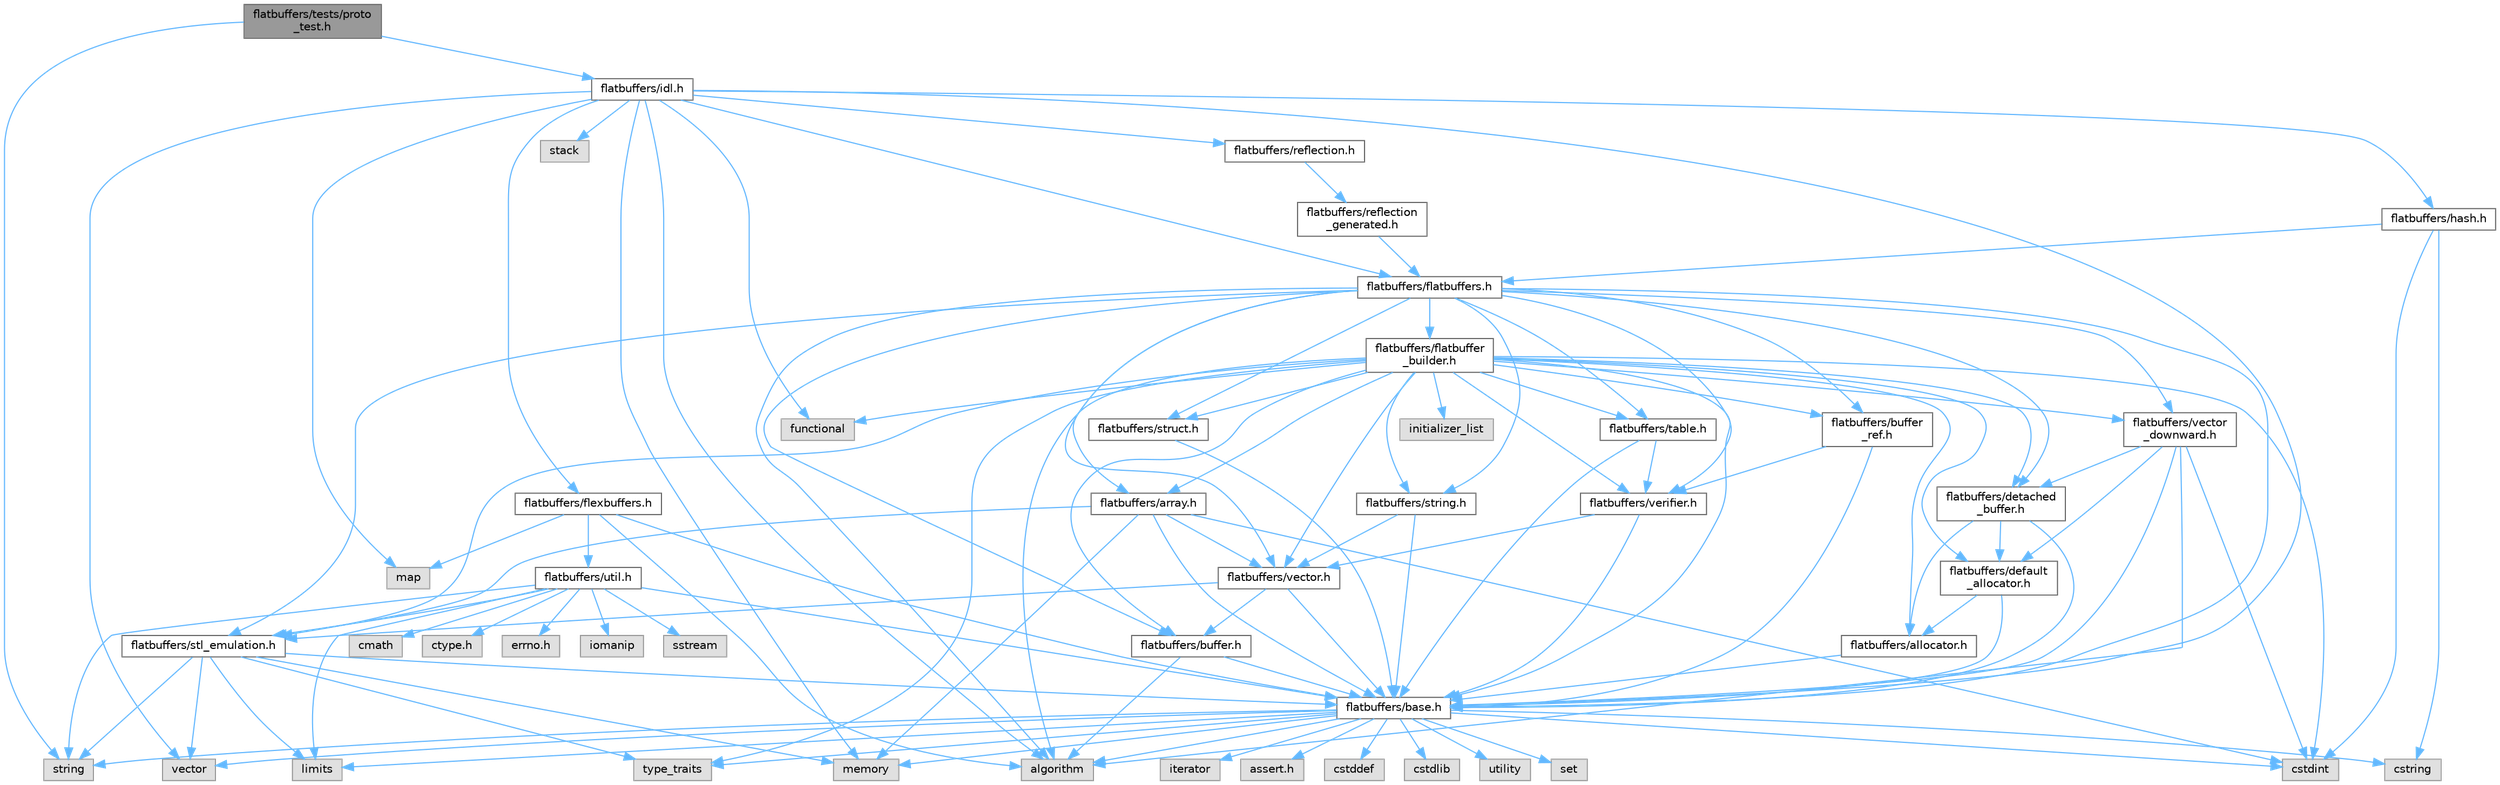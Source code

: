 digraph "flatbuffers/tests/proto_test.h"
{
 // LATEX_PDF_SIZE
  bgcolor="transparent";
  edge [fontname=Helvetica,fontsize=10,labelfontname=Helvetica,labelfontsize=10];
  node [fontname=Helvetica,fontsize=10,shape=box,height=0.2,width=0.4];
  Node1 [id="Node000001",label="flatbuffers/tests/proto\l_test.h",height=0.2,width=0.4,color="gray40", fillcolor="grey60", style="filled", fontcolor="black",tooltip=" "];
  Node1 -> Node2 [id="edge1_Node000001_Node000002",color="steelblue1",style="solid",tooltip=" "];
  Node2 [id="Node000002",label="flatbuffers/idl.h",height=0.2,width=0.4,color="grey40", fillcolor="white", style="filled",URL="$idl_8h.html",tooltip=" "];
  Node2 -> Node3 [id="edge2_Node000002_Node000003",color="steelblue1",style="solid",tooltip=" "];
  Node3 [id="Node000003",label="algorithm",height=0.2,width=0.4,color="grey60", fillcolor="#E0E0E0", style="filled",tooltip=" "];
  Node2 -> Node4 [id="edge3_Node000002_Node000004",color="steelblue1",style="solid",tooltip=" "];
  Node4 [id="Node000004",label="functional",height=0.2,width=0.4,color="grey60", fillcolor="#E0E0E0", style="filled",tooltip=" "];
  Node2 -> Node5 [id="edge4_Node000002_Node000005",color="steelblue1",style="solid",tooltip=" "];
  Node5 [id="Node000005",label="map",height=0.2,width=0.4,color="grey60", fillcolor="#E0E0E0", style="filled",tooltip=" "];
  Node2 -> Node6 [id="edge5_Node000002_Node000006",color="steelblue1",style="solid",tooltip=" "];
  Node6 [id="Node000006",label="memory",height=0.2,width=0.4,color="grey60", fillcolor="#E0E0E0", style="filled",tooltip=" "];
  Node2 -> Node7 [id="edge6_Node000002_Node000007",color="steelblue1",style="solid",tooltip=" "];
  Node7 [id="Node000007",label="stack",height=0.2,width=0.4,color="grey60", fillcolor="#E0E0E0", style="filled",tooltip=" "];
  Node2 -> Node8 [id="edge7_Node000002_Node000008",color="steelblue1",style="solid",tooltip=" "];
  Node8 [id="Node000008",label="vector",height=0.2,width=0.4,color="grey60", fillcolor="#E0E0E0", style="filled",tooltip=" "];
  Node2 -> Node9 [id="edge8_Node000002_Node000009",color="steelblue1",style="solid",tooltip=" "];
  Node9 [id="Node000009",label="flatbuffers/base.h",height=0.2,width=0.4,color="grey40", fillcolor="white", style="filled",URL="$base_8h.html",tooltip=" "];
  Node9 -> Node10 [id="edge9_Node000009_Node000010",color="steelblue1",style="solid",tooltip=" "];
  Node10 [id="Node000010",label="assert.h",height=0.2,width=0.4,color="grey60", fillcolor="#E0E0E0", style="filled",tooltip=" "];
  Node9 -> Node11 [id="edge10_Node000009_Node000011",color="steelblue1",style="solid",tooltip=" "];
  Node11 [id="Node000011",label="cstdint",height=0.2,width=0.4,color="grey60", fillcolor="#E0E0E0", style="filled",tooltip=" "];
  Node9 -> Node12 [id="edge11_Node000009_Node000012",color="steelblue1",style="solid",tooltip=" "];
  Node12 [id="Node000012",label="cstddef",height=0.2,width=0.4,color="grey60", fillcolor="#E0E0E0", style="filled",tooltip=" "];
  Node9 -> Node13 [id="edge12_Node000009_Node000013",color="steelblue1",style="solid",tooltip=" "];
  Node13 [id="Node000013",label="cstdlib",height=0.2,width=0.4,color="grey60", fillcolor="#E0E0E0", style="filled",tooltip=" "];
  Node9 -> Node14 [id="edge13_Node000009_Node000014",color="steelblue1",style="solid",tooltip=" "];
  Node14 [id="Node000014",label="cstring",height=0.2,width=0.4,color="grey60", fillcolor="#E0E0E0", style="filled",tooltip=" "];
  Node9 -> Node15 [id="edge14_Node000009_Node000015",color="steelblue1",style="solid",tooltip=" "];
  Node15 [id="Node000015",label="utility",height=0.2,width=0.4,color="grey60", fillcolor="#E0E0E0", style="filled",tooltip=" "];
  Node9 -> Node16 [id="edge15_Node000009_Node000016",color="steelblue1",style="solid",tooltip=" "];
  Node16 [id="Node000016",label="string",height=0.2,width=0.4,color="grey60", fillcolor="#E0E0E0", style="filled",tooltip=" "];
  Node9 -> Node17 [id="edge16_Node000009_Node000017",color="steelblue1",style="solid",tooltip=" "];
  Node17 [id="Node000017",label="type_traits",height=0.2,width=0.4,color="grey60", fillcolor="#E0E0E0", style="filled",tooltip=" "];
  Node9 -> Node8 [id="edge17_Node000009_Node000008",color="steelblue1",style="solid",tooltip=" "];
  Node9 -> Node18 [id="edge18_Node000009_Node000018",color="steelblue1",style="solid",tooltip=" "];
  Node18 [id="Node000018",label="set",height=0.2,width=0.4,color="grey60", fillcolor="#E0E0E0", style="filled",tooltip=" "];
  Node9 -> Node3 [id="edge19_Node000009_Node000003",color="steelblue1",style="solid",tooltip=" "];
  Node9 -> Node19 [id="edge20_Node000009_Node000019",color="steelblue1",style="solid",tooltip=" "];
  Node19 [id="Node000019",label="limits",height=0.2,width=0.4,color="grey60", fillcolor="#E0E0E0", style="filled",tooltip=" "];
  Node9 -> Node20 [id="edge21_Node000009_Node000020",color="steelblue1",style="solid",tooltip=" "];
  Node20 [id="Node000020",label="iterator",height=0.2,width=0.4,color="grey60", fillcolor="#E0E0E0", style="filled",tooltip=" "];
  Node9 -> Node6 [id="edge22_Node000009_Node000006",color="steelblue1",style="solid",tooltip=" "];
  Node2 -> Node21 [id="edge23_Node000002_Node000021",color="steelblue1",style="solid",tooltip=" "];
  Node21 [id="Node000021",label="flatbuffers/flatbuffers.h",height=0.2,width=0.4,color="grey40", fillcolor="white", style="filled",URL="$flatbuffers_8h.html",tooltip=" "];
  Node21 -> Node3 [id="edge24_Node000021_Node000003",color="steelblue1",style="solid",tooltip=" "];
  Node21 -> Node22 [id="edge25_Node000021_Node000022",color="steelblue1",style="solid",tooltip=" "];
  Node22 [id="Node000022",label="flatbuffers/array.h",height=0.2,width=0.4,color="grey40", fillcolor="white", style="filled",URL="$array_8h.html",tooltip=" "];
  Node22 -> Node11 [id="edge26_Node000022_Node000011",color="steelblue1",style="solid",tooltip=" "];
  Node22 -> Node6 [id="edge27_Node000022_Node000006",color="steelblue1",style="solid",tooltip=" "];
  Node22 -> Node9 [id="edge28_Node000022_Node000009",color="steelblue1",style="solid",tooltip=" "];
  Node22 -> Node23 [id="edge29_Node000022_Node000023",color="steelblue1",style="solid",tooltip=" "];
  Node23 [id="Node000023",label="flatbuffers/stl_emulation.h",height=0.2,width=0.4,color="grey40", fillcolor="white", style="filled",URL="$stl__emulation_8h.html",tooltip=" "];
  Node23 -> Node9 [id="edge30_Node000023_Node000009",color="steelblue1",style="solid",tooltip=" "];
  Node23 -> Node16 [id="edge31_Node000023_Node000016",color="steelblue1",style="solid",tooltip=" "];
  Node23 -> Node17 [id="edge32_Node000023_Node000017",color="steelblue1",style="solid",tooltip=" "];
  Node23 -> Node8 [id="edge33_Node000023_Node000008",color="steelblue1",style="solid",tooltip=" "];
  Node23 -> Node6 [id="edge34_Node000023_Node000006",color="steelblue1",style="solid",tooltip=" "];
  Node23 -> Node19 [id="edge35_Node000023_Node000019",color="steelblue1",style="solid",tooltip=" "];
  Node22 -> Node24 [id="edge36_Node000022_Node000024",color="steelblue1",style="solid",tooltip=" "];
  Node24 [id="Node000024",label="flatbuffers/vector.h",height=0.2,width=0.4,color="grey40", fillcolor="white", style="filled",URL="$vector_8h.html",tooltip=" "];
  Node24 -> Node9 [id="edge37_Node000024_Node000009",color="steelblue1",style="solid",tooltip=" "];
  Node24 -> Node25 [id="edge38_Node000024_Node000025",color="steelblue1",style="solid",tooltip=" "];
  Node25 [id="Node000025",label="flatbuffers/buffer.h",height=0.2,width=0.4,color="grey40", fillcolor="white", style="filled",URL="$buffer_8h.html",tooltip=" "];
  Node25 -> Node3 [id="edge39_Node000025_Node000003",color="steelblue1",style="solid",tooltip=" "];
  Node25 -> Node9 [id="edge40_Node000025_Node000009",color="steelblue1",style="solid",tooltip=" "];
  Node24 -> Node23 [id="edge41_Node000024_Node000023",color="steelblue1",style="solid",tooltip=" "];
  Node21 -> Node9 [id="edge42_Node000021_Node000009",color="steelblue1",style="solid",tooltip=" "];
  Node21 -> Node25 [id="edge43_Node000021_Node000025",color="steelblue1",style="solid",tooltip=" "];
  Node21 -> Node26 [id="edge44_Node000021_Node000026",color="steelblue1",style="solid",tooltip=" "];
  Node26 [id="Node000026",label="flatbuffers/buffer\l_ref.h",height=0.2,width=0.4,color="grey40", fillcolor="white", style="filled",URL="$buffer__ref_8h.html",tooltip=" "];
  Node26 -> Node9 [id="edge45_Node000026_Node000009",color="steelblue1",style="solid",tooltip=" "];
  Node26 -> Node27 [id="edge46_Node000026_Node000027",color="steelblue1",style="solid",tooltip=" "];
  Node27 [id="Node000027",label="flatbuffers/verifier.h",height=0.2,width=0.4,color="grey40", fillcolor="white", style="filled",URL="$verifier_8h.html",tooltip=" "];
  Node27 -> Node9 [id="edge47_Node000027_Node000009",color="steelblue1",style="solid",tooltip=" "];
  Node27 -> Node24 [id="edge48_Node000027_Node000024",color="steelblue1",style="solid",tooltip=" "];
  Node21 -> Node28 [id="edge49_Node000021_Node000028",color="steelblue1",style="solid",tooltip=" "];
  Node28 [id="Node000028",label="flatbuffers/detached\l_buffer.h",height=0.2,width=0.4,color="grey40", fillcolor="white", style="filled",URL="$detached__buffer_8h.html",tooltip=" "];
  Node28 -> Node29 [id="edge50_Node000028_Node000029",color="steelblue1",style="solid",tooltip=" "];
  Node29 [id="Node000029",label="flatbuffers/allocator.h",height=0.2,width=0.4,color="grey40", fillcolor="white", style="filled",URL="$allocator_8h.html",tooltip=" "];
  Node29 -> Node9 [id="edge51_Node000029_Node000009",color="steelblue1",style="solid",tooltip=" "];
  Node28 -> Node9 [id="edge52_Node000028_Node000009",color="steelblue1",style="solid",tooltip=" "];
  Node28 -> Node30 [id="edge53_Node000028_Node000030",color="steelblue1",style="solid",tooltip=" "];
  Node30 [id="Node000030",label="flatbuffers/default\l_allocator.h",height=0.2,width=0.4,color="grey40", fillcolor="white", style="filled",URL="$default__allocator_8h.html",tooltip=" "];
  Node30 -> Node29 [id="edge54_Node000030_Node000029",color="steelblue1",style="solid",tooltip=" "];
  Node30 -> Node9 [id="edge55_Node000030_Node000009",color="steelblue1",style="solid",tooltip=" "];
  Node21 -> Node31 [id="edge56_Node000021_Node000031",color="steelblue1",style="solid",tooltip=" "];
  Node31 [id="Node000031",label="flatbuffers/flatbuffer\l_builder.h",height=0.2,width=0.4,color="grey40", fillcolor="white", style="filled",URL="$flatbuffer__builder_8h.html",tooltip=" "];
  Node31 -> Node3 [id="edge57_Node000031_Node000003",color="steelblue1",style="solid",tooltip=" "];
  Node31 -> Node11 [id="edge58_Node000031_Node000011",color="steelblue1",style="solid",tooltip=" "];
  Node31 -> Node4 [id="edge59_Node000031_Node000004",color="steelblue1",style="solid",tooltip=" "];
  Node31 -> Node32 [id="edge60_Node000031_Node000032",color="steelblue1",style="solid",tooltip=" "];
  Node32 [id="Node000032",label="initializer_list",height=0.2,width=0.4,color="grey60", fillcolor="#E0E0E0", style="filled",tooltip=" "];
  Node31 -> Node17 [id="edge61_Node000031_Node000017",color="steelblue1",style="solid",tooltip=" "];
  Node31 -> Node29 [id="edge62_Node000031_Node000029",color="steelblue1",style="solid",tooltip=" "];
  Node31 -> Node22 [id="edge63_Node000031_Node000022",color="steelblue1",style="solid",tooltip=" "];
  Node31 -> Node9 [id="edge64_Node000031_Node000009",color="steelblue1",style="solid",tooltip=" "];
  Node31 -> Node25 [id="edge65_Node000031_Node000025",color="steelblue1",style="solid",tooltip=" "];
  Node31 -> Node26 [id="edge66_Node000031_Node000026",color="steelblue1",style="solid",tooltip=" "];
  Node31 -> Node30 [id="edge67_Node000031_Node000030",color="steelblue1",style="solid",tooltip=" "];
  Node31 -> Node28 [id="edge68_Node000031_Node000028",color="steelblue1",style="solid",tooltip=" "];
  Node31 -> Node23 [id="edge69_Node000031_Node000023",color="steelblue1",style="solid",tooltip=" "];
  Node31 -> Node33 [id="edge70_Node000031_Node000033",color="steelblue1",style="solid",tooltip=" "];
  Node33 [id="Node000033",label="flatbuffers/string.h",height=0.2,width=0.4,color="grey40", fillcolor="white", style="filled",URL="$string_8h.html",tooltip=" "];
  Node33 -> Node9 [id="edge71_Node000033_Node000009",color="steelblue1",style="solid",tooltip=" "];
  Node33 -> Node24 [id="edge72_Node000033_Node000024",color="steelblue1",style="solid",tooltip=" "];
  Node31 -> Node34 [id="edge73_Node000031_Node000034",color="steelblue1",style="solid",tooltip=" "];
  Node34 [id="Node000034",label="flatbuffers/struct.h",height=0.2,width=0.4,color="grey40", fillcolor="white", style="filled",URL="$struct_8h.html",tooltip=" "];
  Node34 -> Node9 [id="edge74_Node000034_Node000009",color="steelblue1",style="solid",tooltip=" "];
  Node31 -> Node35 [id="edge75_Node000031_Node000035",color="steelblue1",style="solid",tooltip=" "];
  Node35 [id="Node000035",label="flatbuffers/table.h",height=0.2,width=0.4,color="grey40", fillcolor="white", style="filled",URL="$table_8h.html",tooltip=" "];
  Node35 -> Node9 [id="edge76_Node000035_Node000009",color="steelblue1",style="solid",tooltip=" "];
  Node35 -> Node27 [id="edge77_Node000035_Node000027",color="steelblue1",style="solid",tooltip=" "];
  Node31 -> Node24 [id="edge78_Node000031_Node000024",color="steelblue1",style="solid",tooltip=" "];
  Node31 -> Node36 [id="edge79_Node000031_Node000036",color="steelblue1",style="solid",tooltip=" "];
  Node36 [id="Node000036",label="flatbuffers/vector\l_downward.h",height=0.2,width=0.4,color="grey40", fillcolor="white", style="filled",URL="$vector__downward_8h.html",tooltip=" "];
  Node36 -> Node3 [id="edge80_Node000036_Node000003",color="steelblue1",style="solid",tooltip=" "];
  Node36 -> Node11 [id="edge81_Node000036_Node000011",color="steelblue1",style="solid",tooltip=" "];
  Node36 -> Node9 [id="edge82_Node000036_Node000009",color="steelblue1",style="solid",tooltip=" "];
  Node36 -> Node30 [id="edge83_Node000036_Node000030",color="steelblue1",style="solid",tooltip=" "];
  Node36 -> Node28 [id="edge84_Node000036_Node000028",color="steelblue1",style="solid",tooltip=" "];
  Node31 -> Node27 [id="edge85_Node000031_Node000027",color="steelblue1",style="solid",tooltip=" "];
  Node21 -> Node23 [id="edge86_Node000021_Node000023",color="steelblue1",style="solid",tooltip=" "];
  Node21 -> Node33 [id="edge87_Node000021_Node000033",color="steelblue1",style="solid",tooltip=" "];
  Node21 -> Node34 [id="edge88_Node000021_Node000034",color="steelblue1",style="solid",tooltip=" "];
  Node21 -> Node35 [id="edge89_Node000021_Node000035",color="steelblue1",style="solid",tooltip=" "];
  Node21 -> Node24 [id="edge90_Node000021_Node000024",color="steelblue1",style="solid",tooltip=" "];
  Node21 -> Node36 [id="edge91_Node000021_Node000036",color="steelblue1",style="solid",tooltip=" "];
  Node21 -> Node27 [id="edge92_Node000021_Node000027",color="steelblue1",style="solid",tooltip=" "];
  Node2 -> Node37 [id="edge93_Node000002_Node000037",color="steelblue1",style="solid",tooltip=" "];
  Node37 [id="Node000037",label="flatbuffers/flexbuffers.h",height=0.2,width=0.4,color="grey40", fillcolor="white", style="filled",URL="$flexbuffers_8h.html",tooltip=" "];
  Node37 -> Node3 [id="edge94_Node000037_Node000003",color="steelblue1",style="solid",tooltip=" "];
  Node37 -> Node5 [id="edge95_Node000037_Node000005",color="steelblue1",style="solid",tooltip=" "];
  Node37 -> Node9 [id="edge96_Node000037_Node000009",color="steelblue1",style="solid",tooltip=" "];
  Node37 -> Node38 [id="edge97_Node000037_Node000038",color="steelblue1",style="solid",tooltip=" "];
  Node38 [id="Node000038",label="flatbuffers/util.h",height=0.2,width=0.4,color="grey40", fillcolor="white", style="filled",URL="$util_8h.html",tooltip=" "];
  Node38 -> Node39 [id="edge98_Node000038_Node000039",color="steelblue1",style="solid",tooltip=" "];
  Node39 [id="Node000039",label="ctype.h",height=0.2,width=0.4,color="grey60", fillcolor="#E0E0E0", style="filled",tooltip=" "];
  Node38 -> Node40 [id="edge99_Node000038_Node000040",color="steelblue1",style="solid",tooltip=" "];
  Node40 [id="Node000040",label="errno.h",height=0.2,width=0.4,color="grey60", fillcolor="#E0E0E0", style="filled",tooltip=" "];
  Node38 -> Node9 [id="edge100_Node000038_Node000009",color="steelblue1",style="solid",tooltip=" "];
  Node38 -> Node23 [id="edge101_Node000038_Node000023",color="steelblue1",style="solid",tooltip=" "];
  Node38 -> Node41 [id="edge102_Node000038_Node000041",color="steelblue1",style="solid",tooltip=" "];
  Node41 [id="Node000041",label="iomanip",height=0.2,width=0.4,color="grey60", fillcolor="#E0E0E0", style="filled",tooltip=" "];
  Node38 -> Node42 [id="edge103_Node000038_Node000042",color="steelblue1",style="solid",tooltip=" "];
  Node42 [id="Node000042",label="sstream",height=0.2,width=0.4,color="grey60", fillcolor="#E0E0E0", style="filled",tooltip=" "];
  Node38 -> Node43 [id="edge104_Node000038_Node000043",color="steelblue1",style="solid",tooltip=" "];
  Node43 [id="Node000043",label="cmath",height=0.2,width=0.4,color="grey60", fillcolor="#E0E0E0", style="filled",tooltip=" "];
  Node38 -> Node19 [id="edge105_Node000038_Node000019",color="steelblue1",style="solid",tooltip=" "];
  Node38 -> Node16 [id="edge106_Node000038_Node000016",color="steelblue1",style="solid",tooltip=" "];
  Node2 -> Node44 [id="edge107_Node000002_Node000044",color="steelblue1",style="solid",tooltip=" "];
  Node44 [id="Node000044",label="flatbuffers/hash.h",height=0.2,width=0.4,color="grey40", fillcolor="white", style="filled",URL="$hash_8h.html",tooltip=" "];
  Node44 -> Node11 [id="edge108_Node000044_Node000011",color="steelblue1",style="solid",tooltip=" "];
  Node44 -> Node14 [id="edge109_Node000044_Node000014",color="steelblue1",style="solid",tooltip=" "];
  Node44 -> Node21 [id="edge110_Node000044_Node000021",color="steelblue1",style="solid",tooltip=" "];
  Node2 -> Node45 [id="edge111_Node000002_Node000045",color="steelblue1",style="solid",tooltip=" "];
  Node45 [id="Node000045",label="flatbuffers/reflection.h",height=0.2,width=0.4,color="grey40", fillcolor="white", style="filled",URL="$reflection_8h.html",tooltip=" "];
  Node45 -> Node46 [id="edge112_Node000045_Node000046",color="steelblue1",style="solid",tooltip=" "];
  Node46 [id="Node000046",label="flatbuffers/reflection\l_generated.h",height=0.2,width=0.4,color="grey40", fillcolor="white", style="filled",URL="$reflection__generated_8h.html",tooltip=" "];
  Node46 -> Node21 [id="edge113_Node000046_Node000021",color="steelblue1",style="solid",tooltip=" "];
  Node1 -> Node16 [id="edge114_Node000001_Node000016",color="steelblue1",style="solid",tooltip=" "];
}
